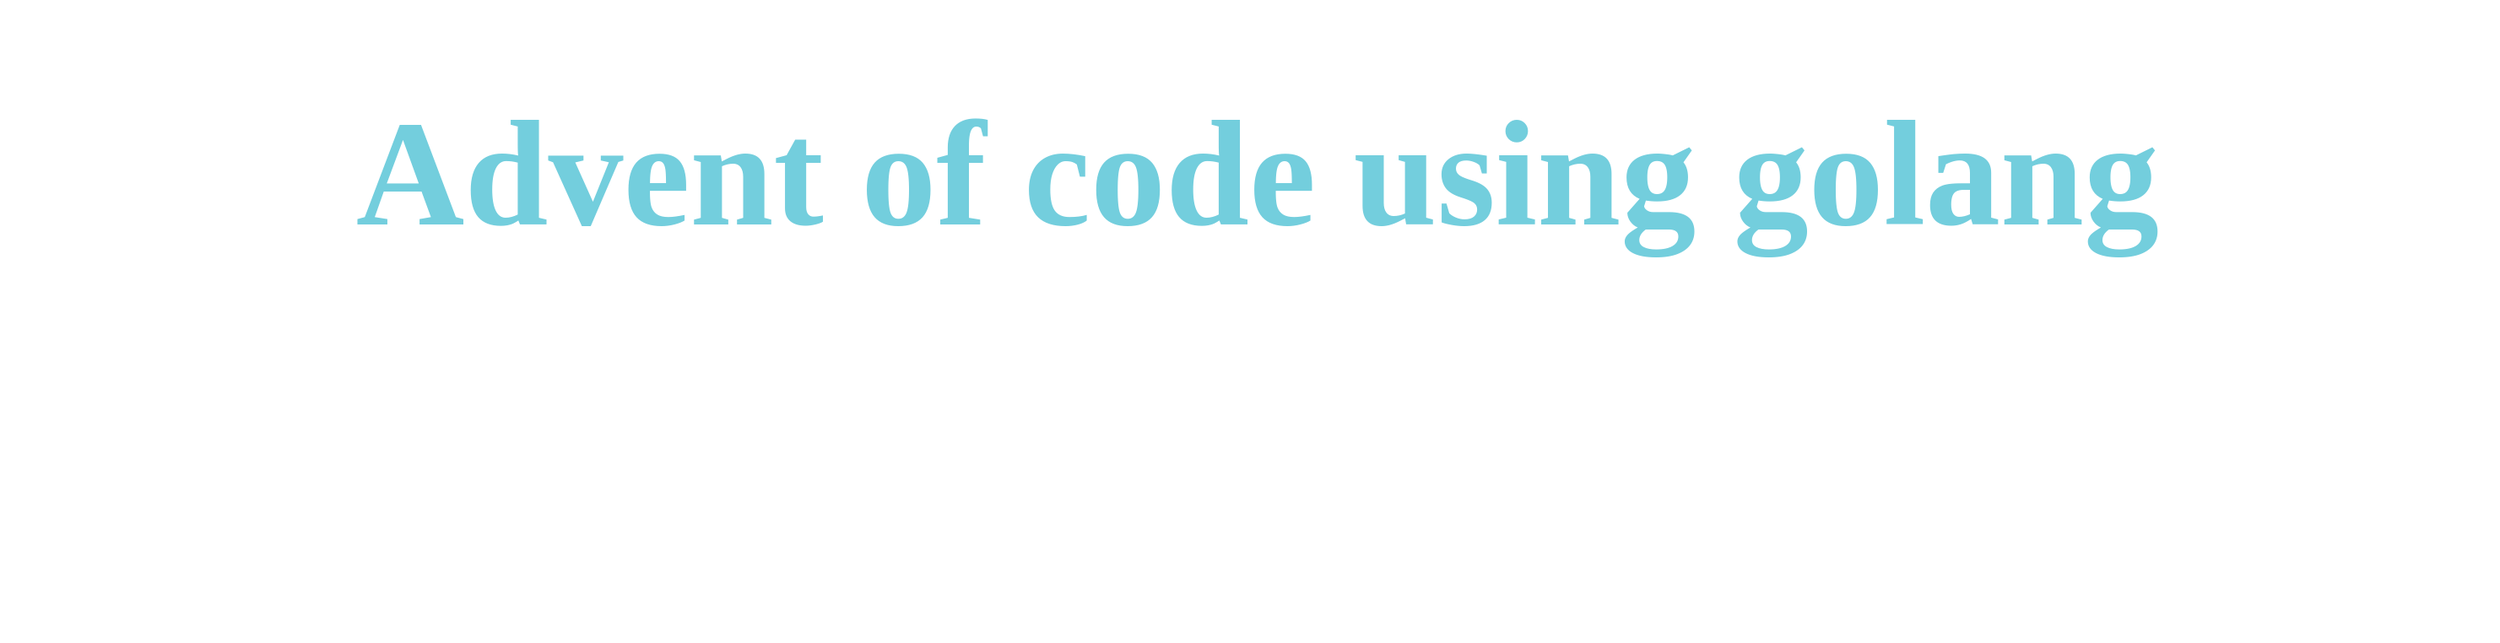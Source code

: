 <mxfile version="25.0.0">
  <diagram name="Page-1" id="jJ7n3A1it99_hdllu_8M">
    <mxGraphModel dx="3256" dy="867" grid="1" gridSize="10" guides="1" tooltips="1" connect="1" arrows="1" fold="1" page="1" pageScale="1" pageWidth="1654" pageHeight="1169" math="0" shadow="0">
      <root>
        <mxCell id="0" />
        <mxCell id="1" parent="0" />
        <mxCell id="_tZKHd5Szc6mgcDDZj10-1" value="" style="rounded=0;whiteSpace=wrap;html=1;fillColor=default;strokeColor=none;" parent="1" vertex="1">
          <mxGeometry x="-1567" y="395" width="1480" height="380" as="geometry" />
        </mxCell>
        <mxCell id="_tZKHd5Szc6mgcDDZj10-7" value="&lt;div style=&quot;&quot;&gt;&lt;font color=&quot;#73cedd&quot; style=&quot;font-size: 89px;&quot; data-font-src=&quot;https://fonts.googleapis.com/css?family=Gochi+Hand&quot; face=&quot;Gochi Hand&quot;&gt;&lt;b&gt;Advent of code using golang&lt;/b&gt;&lt;/font&gt;&lt;/div&gt;" style="text;html=1;align=center;verticalAlign=middle;whiteSpace=wrap;rounded=0;" parent="1" vertex="1">
          <mxGeometry x="-1557" y="436" width="1470" height="124" as="geometry" />
        </mxCell>
        <mxCell id="8IK2uaPqgHBb4X3T3a-v-1" value="" style="shape=image;verticalLabelPosition=bottom;labelBackgroundColor=default;verticalAlign=top;aspect=fixed;imageAspect=0;image=https://miro.medium.com/v2/resize:fit:500/1*vmFSpk9xtpxAHkH7cmt-3Q.png;" vertex="1" parent="1">
          <mxGeometry x="-927" y="550" width="200" height="200" as="geometry" />
        </mxCell>
      </root>
    </mxGraphModel>
  </diagram>
</mxfile>
